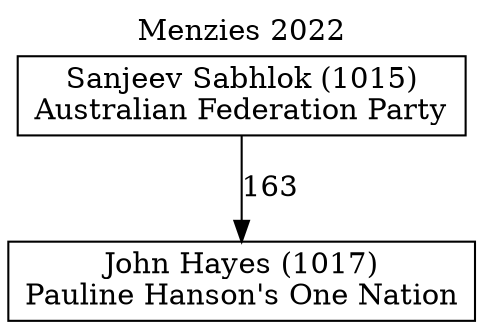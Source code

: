 // House preference flow
digraph "John Hayes (1017)_Menzies_2022" {
	graph [label="Menzies 2022" labelloc=t mclimit=10]
	node [shape=box]
	"John Hayes (1017)" [label="John Hayes (1017)
Pauline Hanson's One Nation"]
	"Sanjeev Sabhlok (1015)" [label="Sanjeev Sabhlok (1015)
Australian Federation Party"]
	"Sanjeev Sabhlok (1015)" -> "John Hayes (1017)" [label=163]
}
